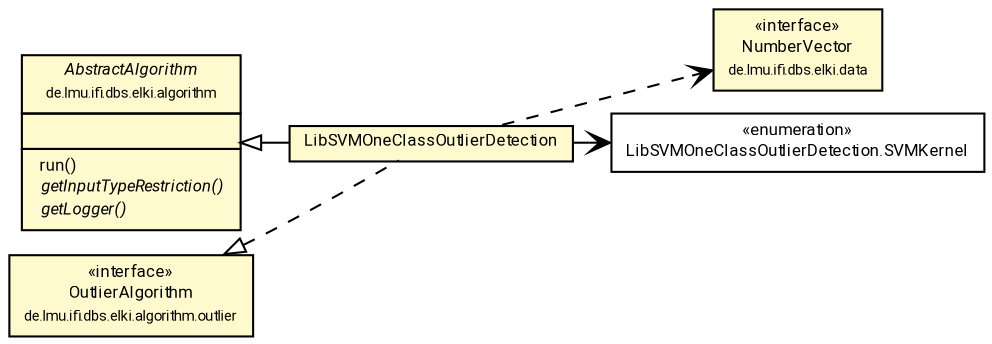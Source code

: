 #!/usr/local/bin/dot
#
# Class diagram 
# Generated by UMLGraph version R5_7_2-60-g0e99a6 (http://www.spinellis.gr/umlgraph/)
#

digraph G {
	graph [fontnames="svg"]
	edge [fontname="Roboto",fontsize=7,labelfontname="Roboto",labelfontsize=7,color="black"];
	node [fontname="Roboto",fontcolor="black",fontsize=8,shape=plaintext,margin=0,width=0,height=0];
	nodesep=0.15;
	ranksep=0.25;
	rankdir=LR;
	// de.lmu.ifi.dbs.elki.data.NumberVector
	c6289560 [label=<<table title="de.lmu.ifi.dbs.elki.data.NumberVector" border="0" cellborder="1" cellspacing="0" cellpadding="2" bgcolor="LemonChiffon" href="../../../data/NumberVector.html" target="_parent">
		<tr><td><table border="0" cellspacing="0" cellpadding="1">
		<tr><td align="center" balign="center"> &#171;interface&#187; </td></tr>
		<tr><td align="center" balign="center"> <font face="Roboto">NumberVector</font> </td></tr>
		<tr><td align="center" balign="center"> <font face="Roboto" point-size="7.0">de.lmu.ifi.dbs.elki.data</font> </td></tr>
		</table></td></tr>
		</table>>, URL="../../../data/NumberVector.html"];
	// de.lmu.ifi.dbs.elki.algorithm.AbstractAlgorithm<R extends de.lmu.ifi.dbs.elki.result.Result>
	c6289582 [label=<<table title="de.lmu.ifi.dbs.elki.algorithm.AbstractAlgorithm" border="0" cellborder="1" cellspacing="0" cellpadding="2" bgcolor="LemonChiffon" href="../../AbstractAlgorithm.html" target="_parent">
		<tr><td><table border="0" cellspacing="0" cellpadding="1">
		<tr><td align="center" balign="center"> <font face="Roboto"><i>AbstractAlgorithm</i></font> </td></tr>
		<tr><td align="center" balign="center"> <font face="Roboto" point-size="7.0">de.lmu.ifi.dbs.elki.algorithm</font> </td></tr>
		</table></td></tr>
		<tr><td><table border="0" cellspacing="0" cellpadding="1">
		<tr><td align="left" balign="left">  </td></tr>
		</table></td></tr>
		<tr><td><table border="0" cellspacing="0" cellpadding="1">
		<tr><td align="left" balign="left">  run() </td></tr>
		<tr><td align="left" balign="left"> <i> getInputTypeRestriction()</i> </td></tr>
		<tr><td align="left" balign="left"> <i> getLogger()</i> </td></tr>
		</table></td></tr>
		</table>>, URL="../../AbstractAlgorithm.html"];
	// de.lmu.ifi.dbs.elki.algorithm.outlier.svm.LibSVMOneClassOutlierDetection<V extends de.lmu.ifi.dbs.elki.data.NumberVector>
	c6291227 [label=<<table title="de.lmu.ifi.dbs.elki.algorithm.outlier.svm.LibSVMOneClassOutlierDetection" border="0" cellborder="1" cellspacing="0" cellpadding="2" bgcolor="lemonChiffon" href="LibSVMOneClassOutlierDetection.html" target="_parent">
		<tr><td><table border="0" cellspacing="0" cellpadding="1">
		<tr><td align="center" balign="center"> <font face="Roboto">LibSVMOneClassOutlierDetection</font> </td></tr>
		</table></td></tr>
		</table>>, URL="LibSVMOneClassOutlierDetection.html"];
	// de.lmu.ifi.dbs.elki.algorithm.outlier.svm.LibSVMOneClassOutlierDetection.SVMKernel
	c6291228 [label=<<table title="de.lmu.ifi.dbs.elki.algorithm.outlier.svm.LibSVMOneClassOutlierDetection.SVMKernel" border="0" cellborder="1" cellspacing="0" cellpadding="2" href="LibSVMOneClassOutlierDetection.SVMKernel.html" target="_parent">
		<tr><td><table border="0" cellspacing="0" cellpadding="1">
		<tr><td align="center" balign="center"> &#171;enumeration&#187; </td></tr>
		<tr><td align="center" balign="center"> <font face="Roboto">LibSVMOneClassOutlierDetection.SVMKernel</font> </td></tr>
		</table></td></tr>
		</table>>, URL="LibSVMOneClassOutlierDetection.SVMKernel.html"];
	// de.lmu.ifi.dbs.elki.algorithm.outlier.OutlierAlgorithm
	c6291367 [label=<<table title="de.lmu.ifi.dbs.elki.algorithm.outlier.OutlierAlgorithm" border="0" cellborder="1" cellspacing="0" cellpadding="2" bgcolor="LemonChiffon" href="../OutlierAlgorithm.html" target="_parent">
		<tr><td><table border="0" cellspacing="0" cellpadding="1">
		<tr><td align="center" balign="center"> &#171;interface&#187; </td></tr>
		<tr><td align="center" balign="center"> <font face="Roboto">OutlierAlgorithm</font> </td></tr>
		<tr><td align="center" balign="center"> <font face="Roboto" point-size="7.0">de.lmu.ifi.dbs.elki.algorithm.outlier</font> </td></tr>
		</table></td></tr>
		</table>>, URL="../OutlierAlgorithm.html"];
	// de.lmu.ifi.dbs.elki.algorithm.outlier.svm.LibSVMOneClassOutlierDetection<V extends de.lmu.ifi.dbs.elki.data.NumberVector> extends de.lmu.ifi.dbs.elki.algorithm.AbstractAlgorithm<R extends de.lmu.ifi.dbs.elki.result.Result>
	c6289582 -> c6291227 [arrowtail=empty,dir=back,weight=10];
	// de.lmu.ifi.dbs.elki.algorithm.outlier.svm.LibSVMOneClassOutlierDetection<V extends de.lmu.ifi.dbs.elki.data.NumberVector> implements de.lmu.ifi.dbs.elki.algorithm.outlier.OutlierAlgorithm
	c6291367 -> c6291227 [arrowtail=empty,style=dashed,dir=back,weight=9];
	// de.lmu.ifi.dbs.elki.algorithm.outlier.svm.LibSVMOneClassOutlierDetection<V extends de.lmu.ifi.dbs.elki.data.NumberVector> navassoc de.lmu.ifi.dbs.elki.algorithm.outlier.svm.LibSVMOneClassOutlierDetection.SVMKernel
	c6291227 -> c6291228 [arrowhead=open,weight=1];
	// de.lmu.ifi.dbs.elki.algorithm.outlier.svm.LibSVMOneClassOutlierDetection<V extends de.lmu.ifi.dbs.elki.data.NumberVector> depend de.lmu.ifi.dbs.elki.data.NumberVector
	c6291227 -> c6289560 [arrowhead=open,style=dashed,weight=0];
}

